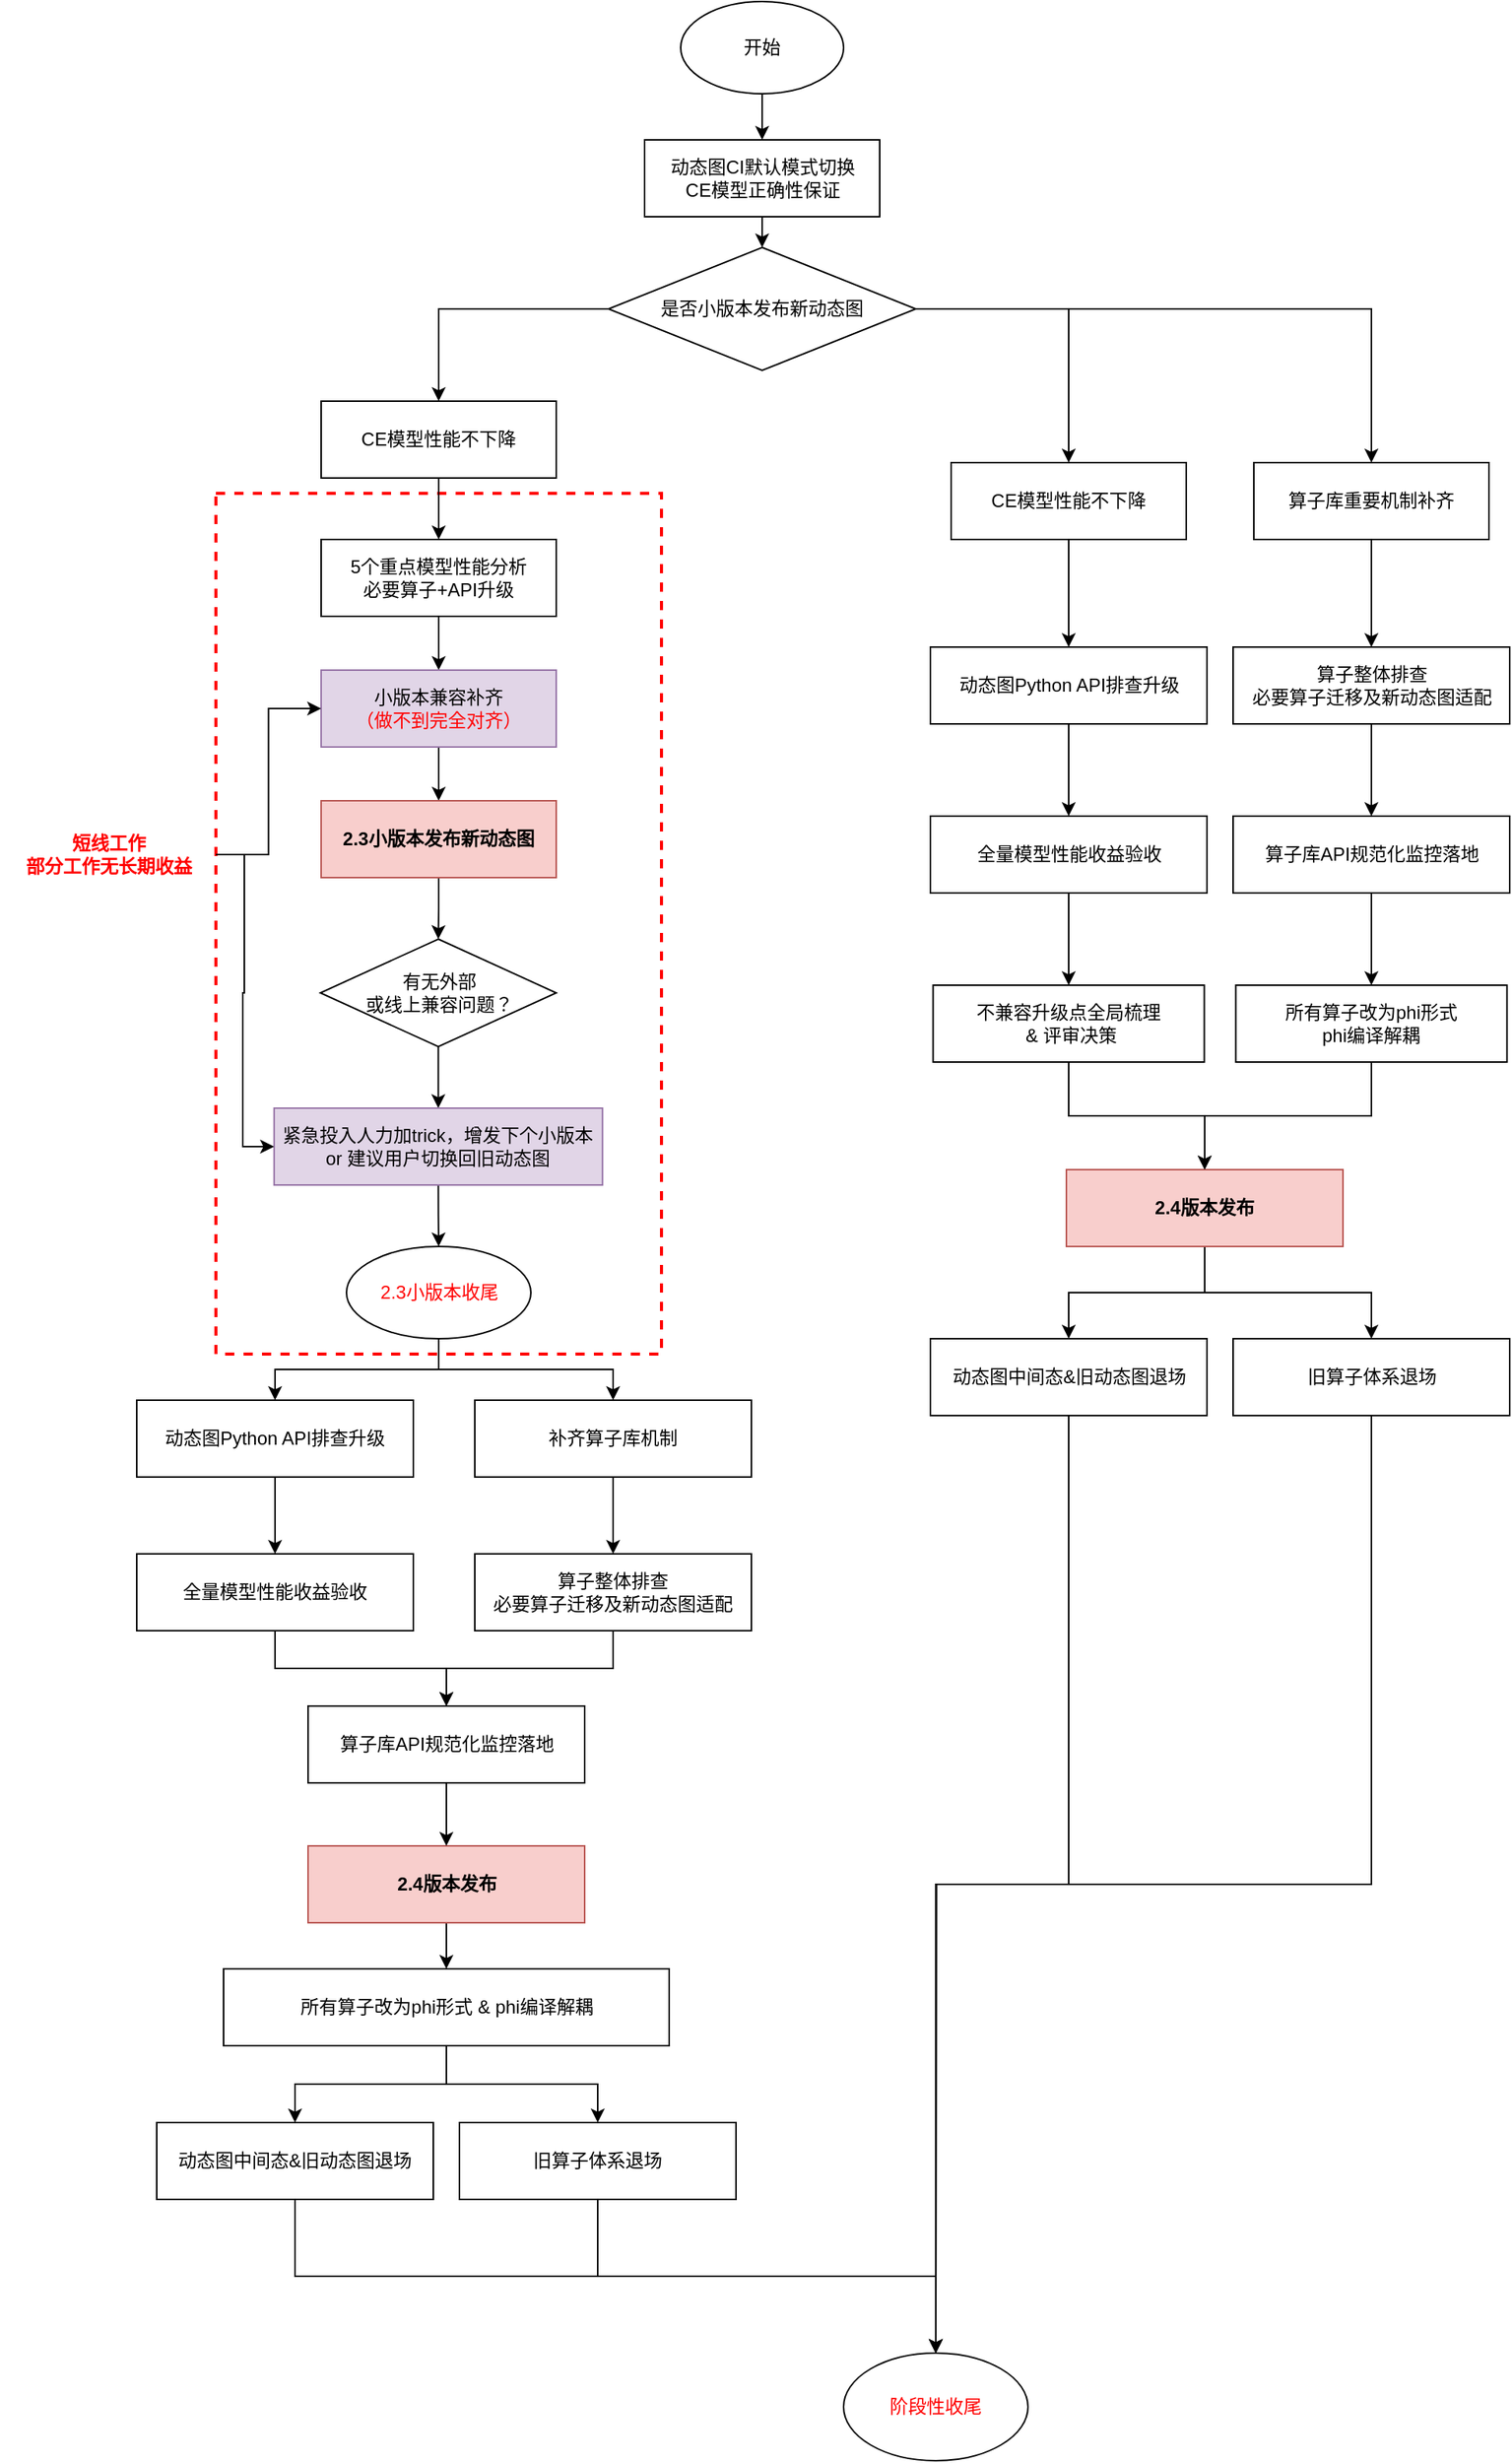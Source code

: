 <mxfile version="18.0.2" type="github">
  <diagram id="AkEbU5Lf4pVV4BZRs5vu" name="Page-1">
    <mxGraphModel dx="1773" dy="613" grid="1" gridSize="10" guides="1" tooltips="1" connect="1" arrows="1" fold="1" page="1" pageScale="1" pageWidth="827" pageHeight="1169" math="0" shadow="0">
      <root>
        <mxCell id="0" />
        <mxCell id="1" parent="0" />
        <mxCell id="nK6vygtbl7YxW8PINwqs-41" value="" style="rounded=0;whiteSpace=wrap;html=1;fontColor=#FF0000;fillColor=none;dashed=1;strokeColor=#FF0000;strokeWidth=2;" vertex="1" parent="1">
          <mxGeometry x="51.5" y="420" width="290" height="560" as="geometry" />
        </mxCell>
        <mxCell id="nK6vygtbl7YxW8PINwqs-4" style="edgeStyle=orthogonalEdgeStyle;rounded=0;orthogonalLoop=1;jettySize=auto;html=1;exitX=0.5;exitY=1;exitDx=0;exitDy=0;entryX=0.5;entryY=0;entryDx=0;entryDy=0;" edge="1" parent="1" source="nK6vygtbl7YxW8PINwqs-1" target="nK6vygtbl7YxW8PINwqs-2">
          <mxGeometry relative="1" as="geometry" />
        </mxCell>
        <mxCell id="nK6vygtbl7YxW8PINwqs-1" value="开始" style="ellipse;whiteSpace=wrap;html=1;" vertex="1" parent="1">
          <mxGeometry x="354" y="100" width="106" height="60" as="geometry" />
        </mxCell>
        <mxCell id="nK6vygtbl7YxW8PINwqs-5" style="edgeStyle=orthogonalEdgeStyle;rounded=0;orthogonalLoop=1;jettySize=auto;html=1;exitX=0.5;exitY=1;exitDx=0;exitDy=0;entryX=0.5;entryY=0;entryDx=0;entryDy=0;" edge="1" parent="1" source="nK6vygtbl7YxW8PINwqs-2" target="nK6vygtbl7YxW8PINwqs-3">
          <mxGeometry relative="1" as="geometry" />
        </mxCell>
        <mxCell id="nK6vygtbl7YxW8PINwqs-2" value="动态图CI默认模式切换&lt;br&gt;CE模型正确性保证" style="rounded=0;whiteSpace=wrap;html=1;" vertex="1" parent="1">
          <mxGeometry x="330.5" y="190" width="153" height="50" as="geometry" />
        </mxCell>
        <mxCell id="nK6vygtbl7YxW8PINwqs-15" style="edgeStyle=orthogonalEdgeStyle;rounded=0;orthogonalLoop=1;jettySize=auto;html=1;exitX=0;exitY=0.5;exitDx=0;exitDy=0;fontColor=#FF0000;" edge="1" parent="1" source="nK6vygtbl7YxW8PINwqs-3" target="nK6vygtbl7YxW8PINwqs-8">
          <mxGeometry relative="1" as="geometry" />
        </mxCell>
        <mxCell id="nK6vygtbl7YxW8PINwqs-16" style="edgeStyle=orthogonalEdgeStyle;rounded=0;orthogonalLoop=1;jettySize=auto;html=1;exitX=1;exitY=0.5;exitDx=0;exitDy=0;fontColor=#FF0000;" edge="1" parent="1" source="nK6vygtbl7YxW8PINwqs-3" target="nK6vygtbl7YxW8PINwqs-6">
          <mxGeometry relative="1" as="geometry" />
        </mxCell>
        <mxCell id="nK6vygtbl7YxW8PINwqs-17" style="edgeStyle=orthogonalEdgeStyle;rounded=0;orthogonalLoop=1;jettySize=auto;html=1;exitX=1;exitY=0.5;exitDx=0;exitDy=0;fontColor=#FF0000;" edge="1" parent="1" source="nK6vygtbl7YxW8PINwqs-3" target="nK6vygtbl7YxW8PINwqs-7">
          <mxGeometry relative="1" as="geometry" />
        </mxCell>
        <mxCell id="nK6vygtbl7YxW8PINwqs-3" value="是否小版本发布新动态图" style="rhombus;whiteSpace=wrap;html=1;" vertex="1" parent="1">
          <mxGeometry x="307" y="260" width="200" height="80" as="geometry" />
        </mxCell>
        <mxCell id="nK6vygtbl7YxW8PINwqs-61" style="edgeStyle=orthogonalEdgeStyle;rounded=0;orthogonalLoop=1;jettySize=auto;html=1;exitX=0.5;exitY=1;exitDx=0;exitDy=0;fontColor=#FF0000;" edge="1" parent="1" source="nK6vygtbl7YxW8PINwqs-6" target="nK6vygtbl7YxW8PINwqs-28">
          <mxGeometry relative="1" as="geometry" />
        </mxCell>
        <mxCell id="nK6vygtbl7YxW8PINwqs-6" value="CE模型性能不下降" style="rounded=0;whiteSpace=wrap;html=1;" vertex="1" parent="1">
          <mxGeometry x="530" y="400" width="153" height="50" as="geometry" />
        </mxCell>
        <mxCell id="nK6vygtbl7YxW8PINwqs-62" style="edgeStyle=orthogonalEdgeStyle;rounded=0;orthogonalLoop=1;jettySize=auto;html=1;exitX=0.5;exitY=1;exitDx=0;exitDy=0;fontColor=#FF0000;" edge="1" parent="1" source="nK6vygtbl7YxW8PINwqs-7" target="nK6vygtbl7YxW8PINwqs-26">
          <mxGeometry relative="1" as="geometry" />
        </mxCell>
        <mxCell id="nK6vygtbl7YxW8PINwqs-7" value="算子库重要机制补齐" style="rounded=0;whiteSpace=wrap;html=1;" vertex="1" parent="1">
          <mxGeometry x="727" y="400" width="153" height="50" as="geometry" />
        </mxCell>
        <mxCell id="nK6vygtbl7YxW8PINwqs-18" style="edgeStyle=orthogonalEdgeStyle;rounded=0;orthogonalLoop=1;jettySize=auto;html=1;exitX=0.5;exitY=1;exitDx=0;exitDy=0;entryX=0.5;entryY=0;entryDx=0;entryDy=0;fontColor=#FF0000;" edge="1" parent="1" source="nK6vygtbl7YxW8PINwqs-8" target="nK6vygtbl7YxW8PINwqs-11">
          <mxGeometry relative="1" as="geometry" />
        </mxCell>
        <mxCell id="nK6vygtbl7YxW8PINwqs-8" value="CE模型性能不下降" style="rounded=0;whiteSpace=wrap;html=1;" vertex="1" parent="1">
          <mxGeometry x="120" y="360" width="153" height="50" as="geometry" />
        </mxCell>
        <mxCell id="nK6vygtbl7YxW8PINwqs-19" style="edgeStyle=orthogonalEdgeStyle;rounded=0;orthogonalLoop=1;jettySize=auto;html=1;exitX=0.5;exitY=1;exitDx=0;exitDy=0;fontColor=#FF0000;" edge="1" parent="1" source="nK6vygtbl7YxW8PINwqs-11" target="nK6vygtbl7YxW8PINwqs-12">
          <mxGeometry relative="1" as="geometry" />
        </mxCell>
        <mxCell id="nK6vygtbl7YxW8PINwqs-11" value="5个重点模型性能分析&lt;br&gt;必要算子+API升级" style="rounded=0;whiteSpace=wrap;html=1;" vertex="1" parent="1">
          <mxGeometry x="120" y="450" width="153" height="50" as="geometry" />
        </mxCell>
        <mxCell id="nK6vygtbl7YxW8PINwqs-20" style="edgeStyle=orthogonalEdgeStyle;rounded=0;orthogonalLoop=1;jettySize=auto;html=1;exitX=0.5;exitY=1;exitDx=0;exitDy=0;entryX=0.5;entryY=0;entryDx=0;entryDy=0;fontColor=#FF0000;" edge="1" parent="1" source="nK6vygtbl7YxW8PINwqs-12" target="nK6vygtbl7YxW8PINwqs-13">
          <mxGeometry relative="1" as="geometry" />
        </mxCell>
        <mxCell id="nK6vygtbl7YxW8PINwqs-12" value="小版本兼容补齐&lt;br&gt;&lt;font color=&quot;#ff0000&quot;&gt;（做不到完全对齐）&lt;/font&gt;" style="rounded=0;whiteSpace=wrap;html=1;fillColor=#e1d5e7;strokeColor=#9673a6;" vertex="1" parent="1">
          <mxGeometry x="120" y="535" width="153" height="50" as="geometry" />
        </mxCell>
        <mxCell id="nK6vygtbl7YxW8PINwqs-21" style="edgeStyle=orthogonalEdgeStyle;rounded=0;orthogonalLoop=1;jettySize=auto;html=1;exitX=0.5;exitY=1;exitDx=0;exitDy=0;entryX=0.5;entryY=0;entryDx=0;entryDy=0;fontColor=#FF0000;" edge="1" parent="1" source="nK6vygtbl7YxW8PINwqs-13" target="nK6vygtbl7YxW8PINwqs-14">
          <mxGeometry relative="1" as="geometry" />
        </mxCell>
        <mxCell id="nK6vygtbl7YxW8PINwqs-13" value="2.3小版本发布新动态图" style="rounded=0;whiteSpace=wrap;html=1;fillColor=#f8cecc;strokeColor=#b85450;fontStyle=1" vertex="1" parent="1">
          <mxGeometry x="120" y="620" width="153" height="50" as="geometry" />
        </mxCell>
        <mxCell id="nK6vygtbl7YxW8PINwqs-23" style="edgeStyle=orthogonalEdgeStyle;rounded=0;orthogonalLoop=1;jettySize=auto;html=1;exitX=0.5;exitY=1;exitDx=0;exitDy=0;entryX=0.5;entryY=0;entryDx=0;entryDy=0;fontColor=#FF0000;" edge="1" parent="1" source="nK6vygtbl7YxW8PINwqs-14" target="nK6vygtbl7YxW8PINwqs-22">
          <mxGeometry relative="1" as="geometry" />
        </mxCell>
        <mxCell id="nK6vygtbl7YxW8PINwqs-14" value="有无外部&lt;br&gt;或线上兼容问题？" style="rhombus;whiteSpace=wrap;html=1;" vertex="1" parent="1">
          <mxGeometry x="119.5" y="710" width="153.5" height="70" as="geometry" />
        </mxCell>
        <mxCell id="nK6vygtbl7YxW8PINwqs-48" style="edgeStyle=orthogonalEdgeStyle;rounded=0;orthogonalLoop=1;jettySize=auto;html=1;exitX=0.5;exitY=1;exitDx=0;exitDy=0;entryX=0.5;entryY=0;entryDx=0;entryDy=0;fontColor=#FF0000;" edge="1" parent="1" source="nK6vygtbl7YxW8PINwqs-22" target="nK6vygtbl7YxW8PINwqs-47">
          <mxGeometry relative="1" as="geometry" />
        </mxCell>
        <mxCell id="nK6vygtbl7YxW8PINwqs-22" value="紧急投入人力加trick，增发下个小版本&lt;br&gt;or 建议用户切换回旧动态图" style="rounded=0;whiteSpace=wrap;html=1;fillColor=#e1d5e7;strokeColor=#9673a6;" vertex="1" parent="1">
          <mxGeometry x="89.38" y="820" width="213.75" height="50" as="geometry" />
        </mxCell>
        <mxCell id="nK6vygtbl7YxW8PINwqs-45" style="edgeStyle=orthogonalEdgeStyle;rounded=0;orthogonalLoop=1;jettySize=auto;html=1;exitX=0.5;exitY=1;exitDx=0;exitDy=0;fontColor=#FF0000;" edge="1" parent="1" source="nK6vygtbl7YxW8PINwqs-24" target="nK6vygtbl7YxW8PINwqs-25">
          <mxGeometry relative="1" as="geometry" />
        </mxCell>
        <mxCell id="nK6vygtbl7YxW8PINwqs-24" value="补齐算子库机制" style="rounded=0;whiteSpace=wrap;html=1;" vertex="1" parent="1">
          <mxGeometry x="220" y="1010" width="180" height="50" as="geometry" />
        </mxCell>
        <mxCell id="nK6vygtbl7YxW8PINwqs-51" style="edgeStyle=orthogonalEdgeStyle;rounded=0;orthogonalLoop=1;jettySize=auto;html=1;exitX=0.5;exitY=1;exitDx=0;exitDy=0;entryX=0.5;entryY=0;entryDx=0;entryDy=0;fontColor=#FF0000;" edge="1" parent="1" source="nK6vygtbl7YxW8PINwqs-25" target="nK6vygtbl7YxW8PINwqs-40">
          <mxGeometry relative="1" as="geometry" />
        </mxCell>
        <mxCell id="nK6vygtbl7YxW8PINwqs-25" value="算子整体排查&lt;br&gt;必要算子迁移及新动态图适配" style="rounded=0;whiteSpace=wrap;html=1;" vertex="1" parent="1">
          <mxGeometry x="220" y="1110" width="180" height="50" as="geometry" />
        </mxCell>
        <mxCell id="nK6vygtbl7YxW8PINwqs-64" style="edgeStyle=orthogonalEdgeStyle;rounded=0;orthogonalLoop=1;jettySize=auto;html=1;exitX=0.5;exitY=1;exitDx=0;exitDy=0;entryX=0.5;entryY=0;entryDx=0;entryDy=0;fontColor=#FF0000;" edge="1" parent="1" source="nK6vygtbl7YxW8PINwqs-26" target="nK6vygtbl7YxW8PINwqs-29">
          <mxGeometry relative="1" as="geometry" />
        </mxCell>
        <mxCell id="nK6vygtbl7YxW8PINwqs-26" value="算子整体排查&lt;br&gt;必要算子迁移及新动态图适配" style="rounded=0;whiteSpace=wrap;html=1;" vertex="1" parent="1">
          <mxGeometry x="713.5" y="520" width="180" height="50" as="geometry" />
        </mxCell>
        <mxCell id="nK6vygtbl7YxW8PINwqs-44" style="edgeStyle=orthogonalEdgeStyle;rounded=0;orthogonalLoop=1;jettySize=auto;html=1;exitX=0.5;exitY=1;exitDx=0;exitDy=0;entryX=0.5;entryY=0;entryDx=0;entryDy=0;fontColor=#FF0000;" edge="1" parent="1" source="nK6vygtbl7YxW8PINwqs-27" target="nK6vygtbl7YxW8PINwqs-31">
          <mxGeometry relative="1" as="geometry" />
        </mxCell>
        <mxCell id="nK6vygtbl7YxW8PINwqs-27" value="动态图Python API排查升级" style="rounded=0;whiteSpace=wrap;html=1;" vertex="1" parent="1">
          <mxGeometry y="1010" width="180" height="50" as="geometry" />
        </mxCell>
        <mxCell id="nK6vygtbl7YxW8PINwqs-63" style="edgeStyle=orthogonalEdgeStyle;rounded=0;orthogonalLoop=1;jettySize=auto;html=1;exitX=0.5;exitY=1;exitDx=0;exitDy=0;fontColor=#FF0000;" edge="1" parent="1" source="nK6vygtbl7YxW8PINwqs-28" target="nK6vygtbl7YxW8PINwqs-30">
          <mxGeometry relative="1" as="geometry" />
        </mxCell>
        <mxCell id="nK6vygtbl7YxW8PINwqs-28" value="动态图Python API排查升级" style="rounded=0;whiteSpace=wrap;html=1;" vertex="1" parent="1">
          <mxGeometry x="516.5" y="520" width="180" height="50" as="geometry" />
        </mxCell>
        <mxCell id="nK6vygtbl7YxW8PINwqs-76" style="edgeStyle=orthogonalEdgeStyle;rounded=0;orthogonalLoop=1;jettySize=auto;html=1;exitX=0.5;exitY=1;exitDx=0;exitDy=0;entryX=0.5;entryY=0;entryDx=0;entryDy=0;fontColor=#FF0000;" edge="1" parent="1" source="nK6vygtbl7YxW8PINwqs-29" target="nK6vygtbl7YxW8PINwqs-32">
          <mxGeometry relative="1" as="geometry" />
        </mxCell>
        <mxCell id="nK6vygtbl7YxW8PINwqs-29" value="算子库API规范化监控落地" style="rounded=0;whiteSpace=wrap;html=1;" vertex="1" parent="1">
          <mxGeometry x="713.5" y="630" width="180" height="50" as="geometry" />
        </mxCell>
        <mxCell id="nK6vygtbl7YxW8PINwqs-75" style="edgeStyle=orthogonalEdgeStyle;rounded=0;orthogonalLoop=1;jettySize=auto;html=1;exitX=0.5;exitY=1;exitDx=0;exitDy=0;entryX=0.5;entryY=0;entryDx=0;entryDy=0;fontColor=#FF0000;" edge="1" parent="1" source="nK6vygtbl7YxW8PINwqs-30" target="nK6vygtbl7YxW8PINwqs-74">
          <mxGeometry relative="1" as="geometry" />
        </mxCell>
        <mxCell id="nK6vygtbl7YxW8PINwqs-30" value="全量模型性能收益验收" style="rounded=0;whiteSpace=wrap;html=1;" vertex="1" parent="1">
          <mxGeometry x="516.5" y="630" width="180" height="50" as="geometry" />
        </mxCell>
        <mxCell id="nK6vygtbl7YxW8PINwqs-56" style="edgeStyle=orthogonalEdgeStyle;rounded=0;orthogonalLoop=1;jettySize=auto;html=1;exitX=0.5;exitY=1;exitDx=0;exitDy=0;entryX=0.5;entryY=0;entryDx=0;entryDy=0;fontColor=#FF0000;" edge="1" parent="1" source="nK6vygtbl7YxW8PINwqs-31" target="nK6vygtbl7YxW8PINwqs-40">
          <mxGeometry relative="1" as="geometry" />
        </mxCell>
        <mxCell id="nK6vygtbl7YxW8PINwqs-31" value="全量模型性能收益验收" style="rounded=0;whiteSpace=wrap;html=1;" vertex="1" parent="1">
          <mxGeometry y="1110" width="180" height="50" as="geometry" />
        </mxCell>
        <mxCell id="nK6vygtbl7YxW8PINwqs-67" style="edgeStyle=orthogonalEdgeStyle;rounded=0;orthogonalLoop=1;jettySize=auto;html=1;exitX=0.5;exitY=1;exitDx=0;exitDy=0;fontColor=#FF0000;" edge="1" parent="1" source="nK6vygtbl7YxW8PINwqs-32" target="nK6vygtbl7YxW8PINwqs-35">
          <mxGeometry relative="1" as="geometry" />
        </mxCell>
        <mxCell id="nK6vygtbl7YxW8PINwqs-32" value="所有算子改为phi形式&lt;br&gt;phi编译解耦" style="rounded=0;whiteSpace=wrap;html=1;" vertex="1" parent="1">
          <mxGeometry x="715.25" y="740" width="176.5" height="50" as="geometry" />
        </mxCell>
        <mxCell id="nK6vygtbl7YxW8PINwqs-70" style="edgeStyle=orthogonalEdgeStyle;rounded=0;orthogonalLoop=1;jettySize=auto;html=1;exitX=0.5;exitY=1;exitDx=0;exitDy=0;entryX=0.5;entryY=0;entryDx=0;entryDy=0;fontColor=#FF0000;" edge="1" parent="1" source="nK6vygtbl7YxW8PINwqs-33" target="nK6vygtbl7YxW8PINwqs-57">
          <mxGeometry relative="1" as="geometry" />
        </mxCell>
        <mxCell id="nK6vygtbl7YxW8PINwqs-33" value="动态图中间态&amp;amp;旧动态图退场" style="rounded=0;whiteSpace=wrap;html=1;" vertex="1" parent="1">
          <mxGeometry x="516.5" y="970" width="180" height="50" as="geometry" />
        </mxCell>
        <mxCell id="nK6vygtbl7YxW8PINwqs-71" style="edgeStyle=orthogonalEdgeStyle;rounded=0;orthogonalLoop=1;jettySize=auto;html=1;exitX=0.5;exitY=1;exitDx=0;exitDy=0;fontColor=#FF0000;" edge="1" parent="1" source="nK6vygtbl7YxW8PINwqs-34">
          <mxGeometry relative="1" as="geometry">
            <mxPoint x="520" y="1630" as="targetPoint" />
          </mxGeometry>
        </mxCell>
        <mxCell id="nK6vygtbl7YxW8PINwqs-34" value="旧算子体系退场" style="rounded=0;whiteSpace=wrap;html=1;" vertex="1" parent="1">
          <mxGeometry x="713.5" y="970" width="180" height="50" as="geometry" />
        </mxCell>
        <mxCell id="nK6vygtbl7YxW8PINwqs-68" style="edgeStyle=orthogonalEdgeStyle;rounded=0;orthogonalLoop=1;jettySize=auto;html=1;exitX=0.5;exitY=1;exitDx=0;exitDy=0;fontColor=#FF0000;" edge="1" parent="1" source="nK6vygtbl7YxW8PINwqs-35" target="nK6vygtbl7YxW8PINwqs-33">
          <mxGeometry relative="1" as="geometry" />
        </mxCell>
        <mxCell id="nK6vygtbl7YxW8PINwqs-69" style="edgeStyle=orthogonalEdgeStyle;rounded=0;orthogonalLoop=1;jettySize=auto;html=1;exitX=0.5;exitY=1;exitDx=0;exitDy=0;fontColor=#FF0000;" edge="1" parent="1" source="nK6vygtbl7YxW8PINwqs-35" target="nK6vygtbl7YxW8PINwqs-34">
          <mxGeometry relative="1" as="geometry" />
        </mxCell>
        <mxCell id="nK6vygtbl7YxW8PINwqs-35" value="2.4版本发布" style="rounded=0;whiteSpace=wrap;html=1;fillColor=#f8cecc;strokeColor=#b85450;fontStyle=1" vertex="1" parent="1">
          <mxGeometry x="605" y="860" width="180" height="50" as="geometry" />
        </mxCell>
        <mxCell id="nK6vygtbl7YxW8PINwqs-54" style="edgeStyle=orthogonalEdgeStyle;rounded=0;orthogonalLoop=1;jettySize=auto;html=1;exitX=0.5;exitY=1;exitDx=0;exitDy=0;fontColor=#FF0000;" edge="1" parent="1" source="nK6vygtbl7YxW8PINwqs-36" target="nK6vygtbl7YxW8PINwqs-37">
          <mxGeometry relative="1" as="geometry" />
        </mxCell>
        <mxCell id="nK6vygtbl7YxW8PINwqs-55" style="edgeStyle=orthogonalEdgeStyle;rounded=0;orthogonalLoop=1;jettySize=auto;html=1;exitX=0.5;exitY=1;exitDx=0;exitDy=0;fontColor=#FF0000;" edge="1" parent="1" source="nK6vygtbl7YxW8PINwqs-36" target="nK6vygtbl7YxW8PINwqs-38">
          <mxGeometry relative="1" as="geometry" />
        </mxCell>
        <mxCell id="nK6vygtbl7YxW8PINwqs-36" value="所有算子改为phi形式 &amp;amp; phi编译解耦" style="rounded=0;whiteSpace=wrap;html=1;" vertex="1" parent="1">
          <mxGeometry x="56.5" y="1380" width="290" height="50" as="geometry" />
        </mxCell>
        <mxCell id="nK6vygtbl7YxW8PINwqs-72" style="edgeStyle=orthogonalEdgeStyle;rounded=0;orthogonalLoop=1;jettySize=auto;html=1;exitX=0.5;exitY=1;exitDx=0;exitDy=0;fontColor=#FF0000;" edge="1" parent="1" source="nK6vygtbl7YxW8PINwqs-37" target="nK6vygtbl7YxW8PINwqs-57">
          <mxGeometry relative="1" as="geometry" />
        </mxCell>
        <mxCell id="nK6vygtbl7YxW8PINwqs-37" value="动态图中间态&amp;amp;旧动态图退场" style="rounded=0;whiteSpace=wrap;html=1;" vertex="1" parent="1">
          <mxGeometry x="13" y="1480" width="180" height="50" as="geometry" />
        </mxCell>
        <mxCell id="nK6vygtbl7YxW8PINwqs-73" style="edgeStyle=orthogonalEdgeStyle;rounded=0;orthogonalLoop=1;jettySize=auto;html=1;exitX=0.5;exitY=1;exitDx=0;exitDy=0;entryX=0.5;entryY=0;entryDx=0;entryDy=0;fontColor=#FF0000;" edge="1" parent="1" source="nK6vygtbl7YxW8PINwqs-38" target="nK6vygtbl7YxW8PINwqs-57">
          <mxGeometry relative="1" as="geometry" />
        </mxCell>
        <mxCell id="nK6vygtbl7YxW8PINwqs-38" value="旧算子体系退场" style="rounded=0;whiteSpace=wrap;html=1;" vertex="1" parent="1">
          <mxGeometry x="210" y="1480" width="180" height="50" as="geometry" />
        </mxCell>
        <mxCell id="nK6vygtbl7YxW8PINwqs-53" style="edgeStyle=orthogonalEdgeStyle;rounded=0;orthogonalLoop=1;jettySize=auto;html=1;exitX=0.5;exitY=1;exitDx=0;exitDy=0;fontColor=#FF0000;" edge="1" parent="1" source="nK6vygtbl7YxW8PINwqs-39" target="nK6vygtbl7YxW8PINwqs-36">
          <mxGeometry relative="1" as="geometry" />
        </mxCell>
        <mxCell id="nK6vygtbl7YxW8PINwqs-39" value="2.4版本发布" style="rounded=0;whiteSpace=wrap;html=1;fontStyle=1;fillColor=#f8cecc;strokeColor=#b85450;" vertex="1" parent="1">
          <mxGeometry x="111.5" y="1300" width="180" height="50" as="geometry" />
        </mxCell>
        <mxCell id="nK6vygtbl7YxW8PINwqs-52" style="edgeStyle=orthogonalEdgeStyle;rounded=0;orthogonalLoop=1;jettySize=auto;html=1;exitX=0.5;exitY=1;exitDx=0;exitDy=0;entryX=0.5;entryY=0;entryDx=0;entryDy=0;fontColor=#FF0000;" edge="1" parent="1" source="nK6vygtbl7YxW8PINwqs-40" target="nK6vygtbl7YxW8PINwqs-39">
          <mxGeometry relative="1" as="geometry" />
        </mxCell>
        <mxCell id="nK6vygtbl7YxW8PINwqs-40" value="算子库API规范化监控落地" style="rounded=0;whiteSpace=wrap;html=1;" vertex="1" parent="1">
          <mxGeometry x="111.5" y="1209" width="180" height="50" as="geometry" />
        </mxCell>
        <mxCell id="nK6vygtbl7YxW8PINwqs-49" style="edgeStyle=orthogonalEdgeStyle;rounded=0;orthogonalLoop=1;jettySize=auto;html=1;exitX=0.5;exitY=1;exitDx=0;exitDy=0;fontColor=#FF0000;" edge="1" parent="1" source="nK6vygtbl7YxW8PINwqs-47" target="nK6vygtbl7YxW8PINwqs-27">
          <mxGeometry relative="1" as="geometry" />
        </mxCell>
        <mxCell id="nK6vygtbl7YxW8PINwqs-50" style="edgeStyle=orthogonalEdgeStyle;rounded=0;orthogonalLoop=1;jettySize=auto;html=1;exitX=0.5;exitY=1;exitDx=0;exitDy=0;fontColor=#FF0000;" edge="1" parent="1" source="nK6vygtbl7YxW8PINwqs-47" target="nK6vygtbl7YxW8PINwqs-24">
          <mxGeometry relative="1" as="geometry" />
        </mxCell>
        <mxCell id="nK6vygtbl7YxW8PINwqs-47" value="2.3小版本收尾" style="ellipse;whiteSpace=wrap;html=1;fontColor=#FF0000;fillColor=none;" vertex="1" parent="1">
          <mxGeometry x="136.5" y="910" width="120" height="60" as="geometry" />
        </mxCell>
        <mxCell id="nK6vygtbl7YxW8PINwqs-57" value="阶段性收尾" style="ellipse;whiteSpace=wrap;html=1;fontColor=#FF0000;fillColor=none;" vertex="1" parent="1">
          <mxGeometry x="460" y="1630" width="120" height="70" as="geometry" />
        </mxCell>
        <mxCell id="nK6vygtbl7YxW8PINwqs-59" style="edgeStyle=orthogonalEdgeStyle;rounded=0;orthogonalLoop=1;jettySize=auto;html=1;entryX=0;entryY=0.5;entryDx=0;entryDy=0;fontColor=#FF0000;" edge="1" parent="1" source="nK6vygtbl7YxW8PINwqs-58" target="nK6vygtbl7YxW8PINwqs-12">
          <mxGeometry relative="1" as="geometry" />
        </mxCell>
        <mxCell id="nK6vygtbl7YxW8PINwqs-60" style="edgeStyle=orthogonalEdgeStyle;rounded=0;orthogonalLoop=1;jettySize=auto;html=1;entryX=0;entryY=0.5;entryDx=0;entryDy=0;fontColor=#FF0000;" edge="1" parent="1" source="nK6vygtbl7YxW8PINwqs-58" target="nK6vygtbl7YxW8PINwqs-22">
          <mxGeometry relative="1" as="geometry">
            <Array as="points">
              <mxPoint x="70" y="655" />
              <mxPoint x="70" y="745" />
              <mxPoint x="69" y="745" />
              <mxPoint x="69" y="845" />
            </Array>
          </mxGeometry>
        </mxCell>
        <mxCell id="nK6vygtbl7YxW8PINwqs-58" value="短线工作&lt;br&gt;部分工作无长期收益" style="text;html=1;strokeColor=none;fillColor=none;align=center;verticalAlign=middle;whiteSpace=wrap;rounded=0;dashed=1;fontColor=#FF0000;fontStyle=1" vertex="1" parent="1">
          <mxGeometry x="-88.5" y="640" width="140" height="30" as="geometry" />
        </mxCell>
        <mxCell id="nK6vygtbl7YxW8PINwqs-77" style="edgeStyle=orthogonalEdgeStyle;rounded=0;orthogonalLoop=1;jettySize=auto;html=1;exitX=0.5;exitY=1;exitDx=0;exitDy=0;entryX=0.5;entryY=0;entryDx=0;entryDy=0;fontColor=#FF0000;" edge="1" parent="1" source="nK6vygtbl7YxW8PINwqs-74" target="nK6vygtbl7YxW8PINwqs-35">
          <mxGeometry relative="1" as="geometry" />
        </mxCell>
        <mxCell id="nK6vygtbl7YxW8PINwqs-74" value="不兼容升级点全局梳理&lt;br&gt;&amp;nbsp;&amp;amp; 评审决策" style="rounded=0;whiteSpace=wrap;html=1;" vertex="1" parent="1">
          <mxGeometry x="518.25" y="740" width="176.5" height="50" as="geometry" />
        </mxCell>
      </root>
    </mxGraphModel>
  </diagram>
</mxfile>
